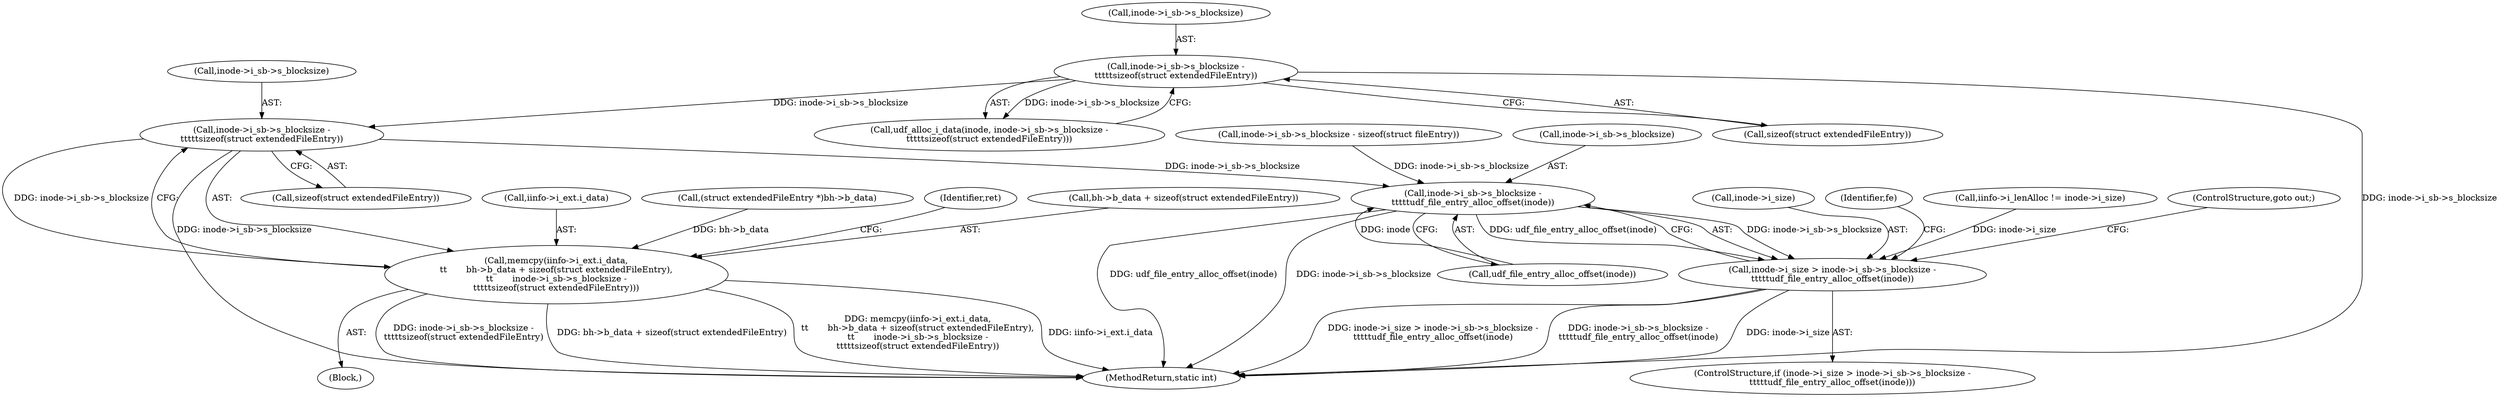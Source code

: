 digraph "0_linux_e159332b9af4b04d882dbcfe1bb0117f0a6d4b58@API" {
"1000448" [label="(Call,inode->i_sb->s_blocksize -\n\t\t\t\t\tsizeof(struct extendedFileEntry))"];
"1000425" [label="(Call,inode->i_sb->s_blocksize -\n\t\t\t\t\tsizeof(struct extendedFileEntry))"];
"1000436" [label="(Call,memcpy(iinfo->i_ext.i_data,\n\t\t       bh->b_data + sizeof(struct extendedFileEntry),\n\t\t       inode->i_sb->s_blocksize -\n\t\t\t\t\tsizeof(struct extendedFileEntry)))"];
"1001013" [label="(Call,inode->i_sb->s_blocksize -\n\t\t\t\t\tudf_file_entry_alloc_offset(inode))"];
"1001009" [label="(Call,inode->i_size > inode->i_sb->s_blocksize -\n\t\t\t\t\tudf_file_entry_alloc_offset(inode))"];
"1001010" [label="(Call,inode->i_size)"];
"1000426" [label="(Call,inode->i_sb->s_blocksize)"];
"1001019" [label="(Call,udf_file_entry_alloc_offset(inode))"];
"1000454" [label="(Call,sizeof(struct extendedFileEntry))"];
"1001013" [label="(Call,inode->i_sb->s_blocksize -\n\t\t\t\t\tudf_file_entry_alloc_offset(inode))"];
"1000436" [label="(Call,memcpy(iinfo->i_ext.i_data,\n\t\t       bh->b_data + sizeof(struct extendedFileEntry),\n\t\t       inode->i_sb->s_blocksize -\n\t\t\t\t\tsizeof(struct extendedFileEntry)))"];
"1001025" [label="(Identifier,fe)"];
"1000423" [label="(Call,udf_alloc_i_data(inode, inode->i_sb->s_blocksize -\n\t\t\t\t\tsizeof(struct extendedFileEntry)))"];
"1000437" [label="(Call,iinfo->i_ext.i_data)"];
"1000230" [label="(Call,(struct extendedFileEntry *)bh->b_data)"];
"1000431" [label="(Call,sizeof(struct extendedFileEntry))"];
"1001226" [label="(MethodReturn,static int)"];
"1000504" [label="(Call,inode->i_sb->s_blocksize - sizeof(struct fileEntry))"];
"1001009" [label="(Call,inode->i_size > inode->i_sb->s_blocksize -\n\t\t\t\t\tudf_file_entry_alloc_offset(inode))"];
"1000448" [label="(Call,inode->i_sb->s_blocksize -\n\t\t\t\t\tsizeof(struct extendedFileEntry))"];
"1000583" [label="(Identifier,ret)"];
"1000442" [label="(Call,bh->b_data + sizeof(struct extendedFileEntry))"];
"1000410" [label="(Block,)"];
"1001014" [label="(Call,inode->i_sb->s_blocksize)"];
"1001000" [label="(Call,iinfo->i_lenAlloc != inode->i_size)"];
"1001008" [label="(ControlStructure,if (inode->i_size > inode->i_sb->s_blocksize -\n\t\t\t\t\tudf_file_entry_alloc_offset(inode)))"];
"1000425" [label="(Call,inode->i_sb->s_blocksize -\n\t\t\t\t\tsizeof(struct extendedFileEntry))"];
"1000449" [label="(Call,inode->i_sb->s_blocksize)"];
"1001021" [label="(ControlStructure,goto out;)"];
"1000448" -> "1000436"  [label="AST: "];
"1000448" -> "1000454"  [label="CFG: "];
"1000449" -> "1000448"  [label="AST: "];
"1000454" -> "1000448"  [label="AST: "];
"1000436" -> "1000448"  [label="CFG: "];
"1000448" -> "1001226"  [label="DDG: inode->i_sb->s_blocksize"];
"1000448" -> "1000436"  [label="DDG: inode->i_sb->s_blocksize"];
"1000425" -> "1000448"  [label="DDG: inode->i_sb->s_blocksize"];
"1000448" -> "1001013"  [label="DDG: inode->i_sb->s_blocksize"];
"1000425" -> "1000423"  [label="AST: "];
"1000425" -> "1000431"  [label="CFG: "];
"1000426" -> "1000425"  [label="AST: "];
"1000431" -> "1000425"  [label="AST: "];
"1000423" -> "1000425"  [label="CFG: "];
"1000425" -> "1001226"  [label="DDG: inode->i_sb->s_blocksize"];
"1000425" -> "1000423"  [label="DDG: inode->i_sb->s_blocksize"];
"1000436" -> "1000410"  [label="AST: "];
"1000437" -> "1000436"  [label="AST: "];
"1000442" -> "1000436"  [label="AST: "];
"1000583" -> "1000436"  [label="CFG: "];
"1000436" -> "1001226"  [label="DDG: bh->b_data + sizeof(struct extendedFileEntry)"];
"1000436" -> "1001226"  [label="DDG: memcpy(iinfo->i_ext.i_data,\n\t\t       bh->b_data + sizeof(struct extendedFileEntry),\n\t\t       inode->i_sb->s_blocksize -\n\t\t\t\t\tsizeof(struct extendedFileEntry))"];
"1000436" -> "1001226"  [label="DDG: iinfo->i_ext.i_data"];
"1000436" -> "1001226"  [label="DDG: inode->i_sb->s_blocksize -\n\t\t\t\t\tsizeof(struct extendedFileEntry)"];
"1000230" -> "1000436"  [label="DDG: bh->b_data"];
"1001013" -> "1001009"  [label="AST: "];
"1001013" -> "1001019"  [label="CFG: "];
"1001014" -> "1001013"  [label="AST: "];
"1001019" -> "1001013"  [label="AST: "];
"1001009" -> "1001013"  [label="CFG: "];
"1001013" -> "1001226"  [label="DDG: udf_file_entry_alloc_offset(inode)"];
"1001013" -> "1001226"  [label="DDG: inode->i_sb->s_blocksize"];
"1001013" -> "1001009"  [label="DDG: inode->i_sb->s_blocksize"];
"1001013" -> "1001009"  [label="DDG: udf_file_entry_alloc_offset(inode)"];
"1000504" -> "1001013"  [label="DDG: inode->i_sb->s_blocksize"];
"1001019" -> "1001013"  [label="DDG: inode"];
"1001009" -> "1001008"  [label="AST: "];
"1001010" -> "1001009"  [label="AST: "];
"1001021" -> "1001009"  [label="CFG: "];
"1001025" -> "1001009"  [label="CFG: "];
"1001009" -> "1001226"  [label="DDG: inode->i_size > inode->i_sb->s_blocksize -\n\t\t\t\t\tudf_file_entry_alloc_offset(inode)"];
"1001009" -> "1001226"  [label="DDG: inode->i_sb->s_blocksize -\n\t\t\t\t\tudf_file_entry_alloc_offset(inode)"];
"1001009" -> "1001226"  [label="DDG: inode->i_size"];
"1001000" -> "1001009"  [label="DDG: inode->i_size"];
}
